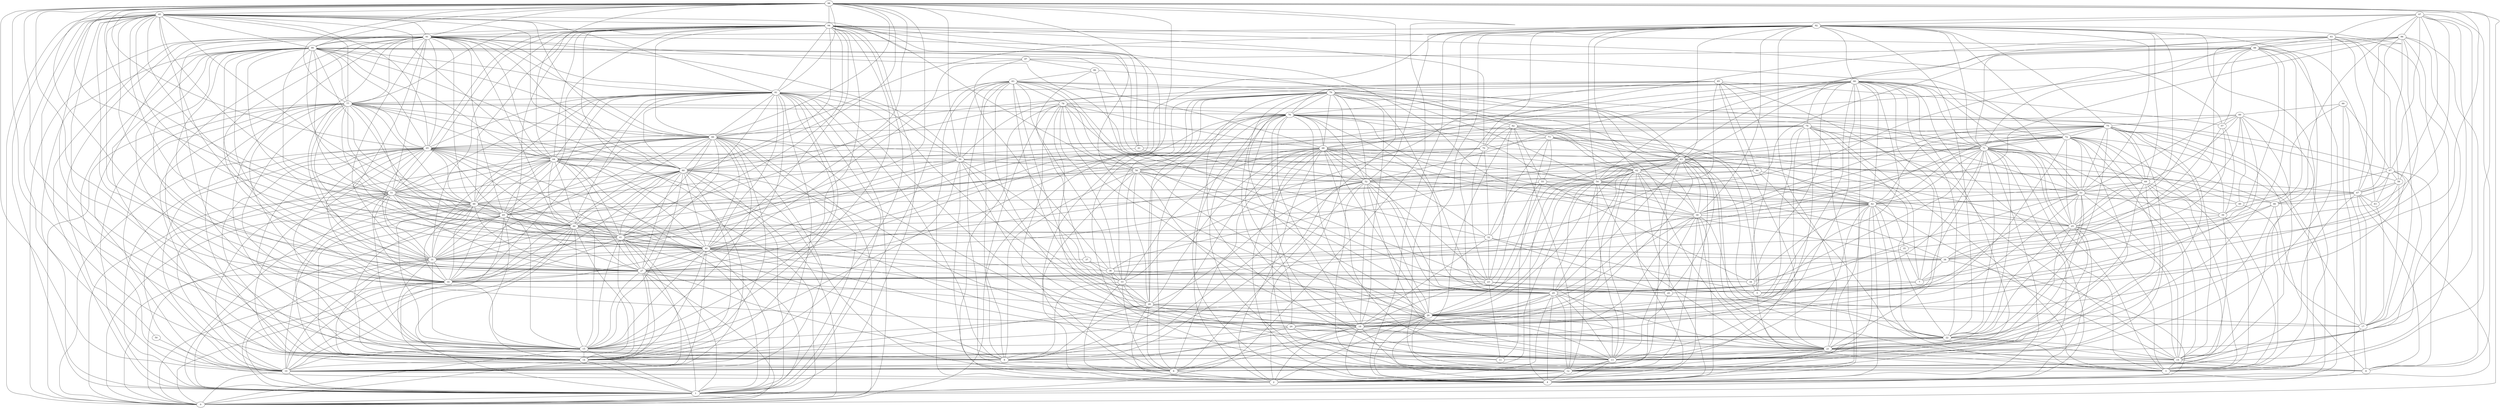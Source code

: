 digraph "sensornet-topology" {
label = "";
rankdir="BT";"0"->"1" [arrowhead = "both"] 
"0"->"10" [arrowhead = "both"] 
"0"->"14" [arrowhead = "both"] 
"0"->"15" [arrowhead = "both"] 
"0"->"16" [arrowhead = "both"] 
"0"->"27" [arrowhead = "both"] 
"0"->"31" [arrowhead = "both"] 
"0"->"41" [arrowhead = "both"] 
"0"->"44" [arrowhead = "both"] 
"0"->"45" [arrowhead = "both"] 
"0"->"48" [arrowhead = "both"] 
"0"->"51" [arrowhead = "both"] 
"0"->"60" [arrowhead = "both"] 
"0"->"64" [arrowhead = "both"] 
"0"->"65" [arrowhead = "both"] 
"0"->"66" [arrowhead = "both"] 
"0"->"77" [arrowhead = "both"] 
"0"->"81" [arrowhead = "both"] 
"0"->"91" [arrowhead = "both"] 
"0"->"94" [arrowhead = "both"] 
"0"->"95" [arrowhead = "both"] 
"0"->"98" [arrowhead = "both"] 
"1"->"4" [arrowhead = "both"] 
"1"->"10" [arrowhead = "both"] 
"1"->"14" [arrowhead = "both"] 
"1"->"15" [arrowhead = "both"] 
"1"->"16" [arrowhead = "both"] 
"1"->"27" [arrowhead = "both"] 
"1"->"31" [arrowhead = "both"] 
"1"->"40" [arrowhead = "both"] 
"1"->"41" [arrowhead = "both"] 
"1"->"44" [arrowhead = "both"] 
"1"->"45" [arrowhead = "both"] 
"1"->"48" [arrowhead = "both"] 
"1"->"60" [arrowhead = "both"] 
"1"->"64" [arrowhead = "both"] 
"1"->"65" [arrowhead = "both"] 
"1"->"66" [arrowhead = "both"] 
"1"->"71" [arrowhead = "both"] 
"1"->"77" [arrowhead = "both"] 
"1"->"81" [arrowhead = "both"] 
"1"->"83" [arrowhead = "both"] 
"1"->"90" [arrowhead = "both"] 
"1"->"91" [arrowhead = "both"] 
"1"->"94" [arrowhead = "both"] 
"1"->"95" [arrowhead = "both"] 
"1"->"98" [arrowhead = "both"] 
"1"->"99" [arrowhead = "both"] 
"2"->"6" [arrowhead = "both"] 
"2"->"12" [arrowhead = "both"] 
"2"->"13" [arrowhead = "both"] 
"2"->"18" [arrowhead = "both"] 
"2"->"26" [arrowhead = "both"] 
"2"->"28" [arrowhead = "both"] 
"2"->"29" [arrowhead = "both"] 
"2"->"33" [arrowhead = "both"] 
"2"->"47" [arrowhead = "both"] 
"2"->"56" [arrowhead = "both"] 
"2"->"62" [arrowhead = "both"] 
"2"->"63" [arrowhead = "both"] 
"2"->"68" [arrowhead = "both"] 
"2"->"74" [arrowhead = "both"] 
"2"->"76" [arrowhead = "both"] 
"2"->"78" [arrowhead = "both"] 
"2"->"79" [arrowhead = "both"] 
"2"->"83" [arrowhead = "both"] 
"3"->"5" [arrowhead = "both"] 
"3"->"17" [arrowhead = "both"] 
"3"->"19" [arrowhead = "both"] 
"3"->"21" [arrowhead = "both"] 
"3"->"22" [arrowhead = "both"] 
"3"->"24" [arrowhead = "both"] 
"3"->"25" [arrowhead = "both"] 
"3"->"39" [arrowhead = "both"] 
"3"->"42" [arrowhead = "both"] 
"3"->"69" [arrowhead = "both"] 
"3"->"71" [arrowhead = "both"] 
"3"->"72" [arrowhead = "both"] 
"3"->"74" [arrowhead = "both"] 
"3"->"75" [arrowhead = "both"] 
"3"->"80" [arrowhead = "both"] 
"3"->"89" [arrowhead = "both"] 
"3"->"92" [arrowhead = "both"] 
"3"->"98" [arrowhead = "both"] 
"4"->"10" [arrowhead = "both"] 
"4"->"12" [arrowhead = "both"] 
"4"->"13" [arrowhead = "both"] 
"4"->"18" [arrowhead = "both"] 
"4"->"21" [arrowhead = "both"] 
"4"->"25" [arrowhead = "both"] 
"4"->"26" [arrowhead = "both"] 
"4"->"29" [arrowhead = "both"] 
"4"->"30" [arrowhead = "both"] 
"4"->"38" [arrowhead = "both"] 
"4"->"42" [arrowhead = "both"] 
"4"->"51" [arrowhead = "both"] 
"4"->"60" [arrowhead = "both"] 
"4"->"62" [arrowhead = "both"] 
"4"->"63" [arrowhead = "both"] 
"4"->"68" [arrowhead = "both"] 
"4"->"71" [arrowhead = "both"] 
"4"->"75" [arrowhead = "both"] 
"4"->"76" [arrowhead = "both"] 
"4"->"79" [arrowhead = "both"] 
"4"->"80" [arrowhead = "both"] 
"4"->"82" [arrowhead = "both"] 
"4"->"88" [arrowhead = "both"] 
"4"->"92" [arrowhead = "both"] 
"5"->"7" [arrowhead = "both"] 
"5"->"23" [arrowhead = "both"] 
"5"->"32" [arrowhead = "both"] 
"5"->"34" [arrowhead = "both"] 
"5"->"53" [arrowhead = "both"] 
"5"->"58" [arrowhead = "both"] 
"5"->"73" [arrowhead = "both"] 
"5"->"82" [arrowhead = "both"] 
"5"->"95" [arrowhead = "both"] 
"6"->"9" [arrowhead = "both"] 
"6"->"18" [arrowhead = "both"] 
"6"->"20" [arrowhead = "both"] 
"6"->"26" [arrowhead = "both"] 
"6"->"28" [arrowhead = "both"] 
"6"->"33" [arrowhead = "both"] 
"6"->"51" [arrowhead = "both"] 
"6"->"52" [arrowhead = "both"] 
"6"->"59" [arrowhead = "both"] 
"6"->"68" [arrowhead = "both"] 
"6"->"69" [arrowhead = "both"] 
"6"->"76" [arrowhead = "both"] 
"6"->"78" [arrowhead = "both"] 
"6"->"83" [arrowhead = "both"] 
"6"->"93" [arrowhead = "both"] 
"7"->"27" [arrowhead = "both"] 
"7"->"35" [arrowhead = "both"] 
"7"->"38" [arrowhead = "both"] 
"7"->"39" [arrowhead = "both"] 
"7"->"73" [arrowhead = "both"] 
"7"->"85" [arrowhead = "both"] 
"7"->"88" [arrowhead = "both"] 
"8"->"17" [arrowhead = "both"] 
"8"->"19" [arrowhead = "both"] 
"8"->"46" [arrowhead = "both"] 
"8"->"47" [arrowhead = "both"] 
"8"->"67" [arrowhead = "both"] 
"8"->"73" [arrowhead = "both"] 
"8"->"77" [arrowhead = "both"] 
"8"->"96" [arrowhead = "both"] 
"8"->"97" [arrowhead = "both"] 
"9"->"15" [arrowhead = "both"] 
"9"->"18" [arrowhead = "both"] 
"9"->"27" [arrowhead = "both"] 
"9"->"28" [arrowhead = "both"] 
"9"->"31" [arrowhead = "both"] 
"9"->"33" [arrowhead = "both"] 
"9"->"41" [arrowhead = "both"] 
"9"->"48" [arrowhead = "both"] 
"9"->"52" [arrowhead = "both"] 
"9"->"56" [arrowhead = "both"] 
"9"->"68" [arrowhead = "both"] 
"9"->"78" [arrowhead = "both"] 
"9"->"81" [arrowhead = "both"] 
"9"->"83" [arrowhead = "both"] 
"9"->"91" [arrowhead = "both"] 
"9"->"97" [arrowhead = "both"] 
"9"->"98" [arrowhead = "both"] 
"10"->"14" [arrowhead = "both"] 
"10"->"15" [arrowhead = "both"] 
"10"->"16" [arrowhead = "both"] 
"10"->"24" [arrowhead = "both"] 
"10"->"27" [arrowhead = "both"] 
"10"->"31" [arrowhead = "both"] 
"10"->"40" [arrowhead = "both"] 
"10"->"41" [arrowhead = "both"] 
"10"->"44" [arrowhead = "both"] 
"10"->"45" [arrowhead = "both"] 
"10"->"47" [arrowhead = "both"] 
"10"->"48" [arrowhead = "both"] 
"10"->"50" [arrowhead = "both"] 
"10"->"51" [arrowhead = "both"] 
"10"->"54" [arrowhead = "both"] 
"10"->"64" [arrowhead = "both"] 
"10"->"65" [arrowhead = "both"] 
"10"->"66" [arrowhead = "both"] 
"10"->"74" [arrowhead = "both"] 
"10"->"77" [arrowhead = "both"] 
"10"->"81" [arrowhead = "both"] 
"10"->"90" [arrowhead = "both"] 
"10"->"91" [arrowhead = "both"] 
"10"->"94" [arrowhead = "both"] 
"10"->"95" [arrowhead = "both"] 
"10"->"98" [arrowhead = "both"] 
"11"->"21" [arrowhead = "both"] 
"11"->"23" [arrowhead = "both"] 
"11"->"28" [arrowhead = "both"] 
"11"->"40" [arrowhead = "both"] 
"11"->"73" [arrowhead = "both"] 
"12"->"13" [arrowhead = "both"] 
"12"->"18" [arrowhead = "both"] 
"12"->"21" [arrowhead = "both"] 
"12"->"26" [arrowhead = "both"] 
"12"->"29" [arrowhead = "both"] 
"12"->"30" [arrowhead = "both"] 
"12"->"42" [arrowhead = "both"] 
"12"->"52" [arrowhead = "both"] 
"12"->"54" [arrowhead = "both"] 
"12"->"63" [arrowhead = "both"] 
"12"->"67" [arrowhead = "both"] 
"12"->"68" [arrowhead = "both"] 
"12"->"71" [arrowhead = "both"] 
"12"->"76" [arrowhead = "both"] 
"12"->"79" [arrowhead = "both"] 
"12"->"80" [arrowhead = "both"] 
"12"->"82" [arrowhead = "both"] 
"12"->"92" [arrowhead = "both"] 
"13"->"18" [arrowhead = "both"] 
"13"->"21" [arrowhead = "both"] 
"13"->"22" [arrowhead = "both"] 
"13"->"25" [arrowhead = "both"] 
"13"->"26" [arrowhead = "both"] 
"13"->"29" [arrowhead = "both"] 
"13"->"30" [arrowhead = "both"] 
"13"->"36" [arrowhead = "both"] 
"13"->"42" [arrowhead = "both"] 
"13"->"52" [arrowhead = "both"] 
"13"->"54" [arrowhead = "both"] 
"13"->"62" [arrowhead = "both"] 
"13"->"65" [arrowhead = "both"] 
"13"->"68" [arrowhead = "both"] 
"13"->"71" [arrowhead = "both"] 
"13"->"72" [arrowhead = "both"] 
"13"->"75" [arrowhead = "both"] 
"13"->"76" [arrowhead = "both"] 
"13"->"79" [arrowhead = "both"] 
"13"->"80" [arrowhead = "both"] 
"13"->"92" [arrowhead = "both"] 
"13"->"93" [arrowhead = "both"] 
"14"->"15" [arrowhead = "both"] 
"14"->"16" [arrowhead = "both"] 
"14"->"23" [arrowhead = "both"] 
"14"->"24" [arrowhead = "both"] 
"14"->"27" [arrowhead = "both"] 
"14"->"28" [arrowhead = "both"] 
"14"->"31" [arrowhead = "both"] 
"14"->"40" [arrowhead = "both"] 
"14"->"41" [arrowhead = "both"] 
"14"->"44" [arrowhead = "both"] 
"14"->"45" [arrowhead = "both"] 
"14"->"48" [arrowhead = "both"] 
"14"->"51" [arrowhead = "both"] 
"14"->"60" [arrowhead = "both"] 
"14"->"65" [arrowhead = "both"] 
"14"->"66" [arrowhead = "both"] 
"14"->"74" [arrowhead = "both"] 
"14"->"77" [arrowhead = "both"] 
"14"->"81" [arrowhead = "both"] 
"14"->"90" [arrowhead = "both"] 
"14"->"91" [arrowhead = "both"] 
"14"->"94" [arrowhead = "both"] 
"14"->"95" [arrowhead = "both"] 
"14"->"98" [arrowhead = "both"] 
"15"->"16" [arrowhead = "both"] 
"15"->"22" [arrowhead = "both"] 
"15"->"27" [arrowhead = "both"] 
"15"->"31" [arrowhead = "both"] 
"15"->"40" [arrowhead = "both"] 
"15"->"41" [arrowhead = "both"] 
"15"->"44" [arrowhead = "both"] 
"15"->"45" [arrowhead = "both"] 
"15"->"48" [arrowhead = "both"] 
"15"->"51" [arrowhead = "both"] 
"15"->"55" [arrowhead = "both"] 
"15"->"59" [arrowhead = "both"] 
"15"->"60" [arrowhead = "both"] 
"15"->"64" [arrowhead = "both"] 
"15"->"66" [arrowhead = "both"] 
"15"->"77" [arrowhead = "both"] 
"15"->"81" [arrowhead = "both"] 
"15"->"90" [arrowhead = "both"] 
"15"->"91" [arrowhead = "both"] 
"15"->"94" [arrowhead = "both"] 
"15"->"95" [arrowhead = "both"] 
"15"->"98" [arrowhead = "both"] 
"16"->"27" [arrowhead = "both"] 
"16"->"31" [arrowhead = "both"] 
"16"->"38" [arrowhead = "both"] 
"16"->"40" [arrowhead = "both"] 
"16"->"41" [arrowhead = "both"] 
"16"->"42" [arrowhead = "both"] 
"16"->"44" [arrowhead = "both"] 
"16"->"45" [arrowhead = "both"] 
"16"->"48" [arrowhead = "both"] 
"16"->"51" [arrowhead = "both"] 
"16"->"60" [arrowhead = "both"] 
"16"->"64" [arrowhead = "both"] 
"16"->"65" [arrowhead = "both"] 
"16"->"75" [arrowhead = "both"] 
"16"->"77" [arrowhead = "both"] 
"16"->"81" [arrowhead = "both"] 
"16"->"90" [arrowhead = "both"] 
"16"->"91" [arrowhead = "both"] 
"16"->"94" [arrowhead = "both"] 
"16"->"95" [arrowhead = "both"] 
"16"->"98" [arrowhead = "both"] 
"17"->"26" [arrowhead = "both"] 
"17"->"43" [arrowhead = "both"] 
"17"->"47" [arrowhead = "both"] 
"17"->"49" [arrowhead = "both"] 
"17"->"58" [arrowhead = "both"] 
"17"->"72" [arrowhead = "both"] 
"17"->"79" [arrowhead = "both"] 
"17"->"93" [arrowhead = "both"] 
"17"->"97" [arrowhead = "both"] 
"17"->"99" [arrowhead = "both"] 
"18"->"26" [arrowhead = "both"] 
"18"->"28" [arrowhead = "both"] 
"18"->"29" [arrowhead = "both"] 
"18"->"30" [arrowhead = "both"] 
"18"->"32" [arrowhead = "both"] 
"18"->"33" [arrowhead = "both"] 
"18"->"52" [arrowhead = "both"] 
"18"->"54" [arrowhead = "both"] 
"18"->"56" [arrowhead = "both"] 
"18"->"59" [arrowhead = "both"] 
"18"->"62" [arrowhead = "both"] 
"18"->"63" [arrowhead = "both"] 
"18"->"71" [arrowhead = "both"] 
"18"->"76" [arrowhead = "both"] 
"18"->"78" [arrowhead = "both"] 
"18"->"79" [arrowhead = "both"] 
"18"->"80" [arrowhead = "both"] 
"18"->"81" [arrowhead = "both"] 
"18"->"83" [arrowhead = "both"] 
"18"->"89" [arrowhead = "both"] 
"19"->"21" [arrowhead = "both"] 
"19"->"22" [arrowhead = "both"] 
"19"->"25" [arrowhead = "both"] 
"19"->"39" [arrowhead = "both"] 
"19"->"42" [arrowhead = "both"] 
"19"->"53" [arrowhead = "both"] 
"19"->"71" [arrowhead = "both"] 
"19"->"72" [arrowhead = "both"] 
"19"->"74" [arrowhead = "both"] 
"19"->"75" [arrowhead = "both"] 
"19"->"84" [arrowhead = "both"] 
"19"->"89" [arrowhead = "both"] 
"19"->"92" [arrowhead = "both"] 
"19"->"95" [arrowhead = "both"] 
"19"->"96" [arrowhead = "both"] 
"20"->"23" [arrowhead = "both"] 
"20"->"32" [arrowhead = "both"] 
"20"->"44" [arrowhead = "both"] 
"20"->"46" [arrowhead = "both"] 
"20"->"56" [arrowhead = "both"] 
"20"->"73" [arrowhead = "both"] 
"20"->"82" [arrowhead = "both"] 
"20"->"96" [arrowhead = "both"] 
"20"->"98" [arrowhead = "both"] 
"21"->"22" [arrowhead = "both"] 
"21"->"25" [arrowhead = "both"] 
"21"->"26" [arrowhead = "both"] 
"21"->"29" [arrowhead = "both"] 
"21"->"30" [arrowhead = "both"] 
"21"->"42" [arrowhead = "both"] 
"21"->"46" [arrowhead = "both"] 
"21"->"53" [arrowhead = "both"] 
"21"->"54" [arrowhead = "both"] 
"21"->"62" [arrowhead = "both"] 
"21"->"63" [arrowhead = "both"] 
"21"->"69" [arrowhead = "both"] 
"21"->"72" [arrowhead = "both"] 
"21"->"75" [arrowhead = "both"] 
"21"->"76" [arrowhead = "both"] 
"21"->"79" [arrowhead = "both"] 
"21"->"80" [arrowhead = "both"] 
"21"->"85" [arrowhead = "both"] 
"21"->"92" [arrowhead = "both"] 
"22"->"24" [arrowhead = "both"] 
"22"->"25" [arrowhead = "both"] 
"22"->"30" [arrowhead = "both"] 
"22"->"42" [arrowhead = "both"] 
"22"->"53" [arrowhead = "both"] 
"22"->"63" [arrowhead = "both"] 
"22"->"65" [arrowhead = "both"] 
"22"->"66" [arrowhead = "both"] 
"22"->"69" [arrowhead = "both"] 
"22"->"71" [arrowhead = "both"] 
"22"->"74" [arrowhead = "both"] 
"22"->"75" [arrowhead = "both"] 
"22"->"80" [arrowhead = "both"] 
"22"->"88" [arrowhead = "both"] 
"22"->"92" [arrowhead = "both"] 
"23"->"32" [arrowhead = "both"] 
"23"->"36" [arrowhead = "both"] 
"23"->"52" [arrowhead = "both"] 
"23"->"55" [arrowhead = "both"] 
"23"->"61" [arrowhead = "both"] 
"23"->"70" [arrowhead = "both"] 
"23"->"82" [arrowhead = "both"] 
"24"->"26" [arrowhead = "both"] 
"24"->"53" [arrowhead = "both"] 
"24"->"60" [arrowhead = "both"] 
"24"->"64" [arrowhead = "both"] 
"24"->"72" [arrowhead = "both"] 
"24"->"76" [arrowhead = "both"] 
"25"->"30" [arrowhead = "both"] 
"25"->"39" [arrowhead = "both"] 
"25"->"42" [arrowhead = "both"] 
"25"->"53" [arrowhead = "both"] 
"25"->"54" [arrowhead = "both"] 
"25"->"63" [arrowhead = "both"] 
"25"->"69" [arrowhead = "both"] 
"25"->"71" [arrowhead = "both"] 
"25"->"72" [arrowhead = "both"] 
"25"->"80" [arrowhead = "both"] 
"25"->"89" [arrowhead = "both"] 
"25"->"92" [arrowhead = "both"] 
"26"->"27" [arrowhead = "both"] 
"26"->"28" [arrowhead = "both"] 
"26"->"29" [arrowhead = "both"] 
"26"->"30" [arrowhead = "both"] 
"26"->"40" [arrowhead = "both"] 
"26"->"52" [arrowhead = "both"] 
"26"->"54" [arrowhead = "both"] 
"26"->"56" [arrowhead = "both"] 
"26"->"62" [arrowhead = "both"] 
"26"->"63" [arrowhead = "both"] 
"26"->"67" [arrowhead = "both"] 
"26"->"68" [arrowhead = "both"] 
"26"->"71" [arrowhead = "both"] 
"26"->"74" [arrowhead = "both"] 
"26"->"78" [arrowhead = "both"] 
"26"->"79" [arrowhead = "both"] 
"26"->"80" [arrowhead = "both"] 
"26"->"92" [arrowhead = "both"] 
"26"->"94" [arrowhead = "both"] 
"27"->"31" [arrowhead = "both"] 
"27"->"40" [arrowhead = "both"] 
"27"->"41" [arrowhead = "both"] 
"27"->"44" [arrowhead = "both"] 
"27"->"45" [arrowhead = "both"] 
"27"->"48" [arrowhead = "both"] 
"27"->"51" [arrowhead = "both"] 
"27"->"60" [arrowhead = "both"] 
"27"->"64" [arrowhead = "both"] 
"27"->"65" [arrowhead = "both"] 
"27"->"66" [arrowhead = "both"] 
"27"->"76" [arrowhead = "both"] 
"27"->"81" [arrowhead = "both"] 
"27"->"88" [arrowhead = "both"] 
"27"->"90" [arrowhead = "both"] 
"27"->"91" [arrowhead = "both"] 
"27"->"94" [arrowhead = "both"] 
"27"->"95" [arrowhead = "both"] 
"27"->"98" [arrowhead = "both"] 
"28"->"29" [arrowhead = "both"] 
"28"->"33" [arrowhead = "both"] 
"28"->"52" [arrowhead = "both"] 
"28"->"56" [arrowhead = "both"] 
"28"->"59" [arrowhead = "both"] 
"28"->"68" [arrowhead = "both"] 
"28"->"76" [arrowhead = "both"] 
"28"->"79" [arrowhead = "both"] 
"28"->"81" [arrowhead = "both"] 
"28"->"83" [arrowhead = "both"] 
"29"->"30" [arrowhead = "both"] 
"29"->"33" [arrowhead = "both"] 
"29"->"52" [arrowhead = "both"] 
"29"->"53" [arrowhead = "both"] 
"29"->"54" [arrowhead = "both"] 
"29"->"62" [arrowhead = "both"] 
"29"->"63" [arrowhead = "both"] 
"29"->"68" [arrowhead = "both"] 
"29"->"71" [arrowhead = "both"] 
"29"->"76" [arrowhead = "both"] 
"29"->"78" [arrowhead = "both"] 
"29"->"80" [arrowhead = "both"] 
"29"->"83" [arrowhead = "both"] 
"30"->"42" [arrowhead = "both"] 
"30"->"54" [arrowhead = "both"] 
"30"->"62" [arrowhead = "both"] 
"30"->"63" [arrowhead = "both"] 
"30"->"68" [arrowhead = "both"] 
"30"->"71" [arrowhead = "both"] 
"30"->"72" [arrowhead = "both"] 
"30"->"75" [arrowhead = "both"] 
"30"->"76" [arrowhead = "both"] 
"30"->"79" [arrowhead = "both"] 
"30"->"92" [arrowhead = "both"] 
"31"->"40" [arrowhead = "both"] 
"31"->"41" [arrowhead = "both"] 
"31"->"44" [arrowhead = "both"] 
"31"->"45" [arrowhead = "both"] 
"31"->"48" [arrowhead = "both"] 
"31"->"51" [arrowhead = "both"] 
"31"->"59" [arrowhead = "both"] 
"31"->"60" [arrowhead = "both"] 
"31"->"64" [arrowhead = "both"] 
"31"->"65" [arrowhead = "both"] 
"31"->"66" [arrowhead = "both"] 
"31"->"77" [arrowhead = "both"] 
"31"->"83" [arrowhead = "both"] 
"31"->"85" [arrowhead = "both"] 
"31"->"90" [arrowhead = "both"] 
"31"->"91" [arrowhead = "both"] 
"31"->"94" [arrowhead = "both"] 
"31"->"95" [arrowhead = "both"] 
"31"->"98" [arrowhead = "both"] 
"32"->"44" [arrowhead = "both"] 
"32"->"55" [arrowhead = "both"] 
"32"->"68" [arrowhead = "both"] 
"32"->"70" [arrowhead = "both"] 
"32"->"73" [arrowhead = "both"] 
"32"->"86" [arrowhead = "both"] 
"33"->"36" [arrowhead = "both"] 
"33"->"37" [arrowhead = "both"] 
"33"->"52" [arrowhead = "both"] 
"33"->"56" [arrowhead = "both"] 
"33"->"59" [arrowhead = "both"] 
"33"->"68" [arrowhead = "both"] 
"33"->"78" [arrowhead = "both"] 
"33"->"79" [arrowhead = "both"] 
"34"->"35" [arrowhead = "both"] 
"34"->"36" [arrowhead = "both"] 
"34"->"42" [arrowhead = "both"] 
"34"->"55" [arrowhead = "both"] 
"34"->"85" [arrowhead = "both"] 
"34"->"90" [arrowhead = "both"] 
"35"->"57" [arrowhead = "both"] 
"35"->"84" [arrowhead = "both"] 
"36"->"37" [arrowhead = "both"] 
"36"->"40" [arrowhead = "both"] 
"36"->"63" [arrowhead = "both"] 
"36"->"83" [arrowhead = "both"] 
"36"->"85" [arrowhead = "both"] 
"36"->"87" [arrowhead = "both"] 
"37"->"40" [arrowhead = "both"] 
"37"->"86" [arrowhead = "both"] 
"38"->"40" [arrowhead = "both"] 
"38"->"43" [arrowhead = "both"] 
"38"->"44" [arrowhead = "both"] 
"38"->"46" [arrowhead = "both"] 
"38"->"54" [arrowhead = "both"] 
"38"->"57" [arrowhead = "both"] 
"38"->"93" [arrowhead = "both"] 
"38"->"94" [arrowhead = "both"] 
"38"->"96" [arrowhead = "both"] 
"39"->"49" [arrowhead = "both"] 
"39"->"53" [arrowhead = "both"] 
"39"->"57" [arrowhead = "both"] 
"39"->"69" [arrowhead = "both"] 
"39"->"75" [arrowhead = "both"] 
"39"->"99" [arrowhead = "both"] 
"40"->"41" [arrowhead = "both"] 
"40"->"44" [arrowhead = "both"] 
"40"->"45" [arrowhead = "both"] 
"40"->"48" [arrowhead = "both"] 
"40"->"51" [arrowhead = "both"] 
"40"->"60" [arrowhead = "both"] 
"40"->"61" [arrowhead = "both"] 
"40"->"62" [arrowhead = "both"] 
"40"->"64" [arrowhead = "both"] 
"40"->"65" [arrowhead = "both"] 
"40"->"66" [arrowhead = "both"] 
"40"->"77" [arrowhead = "both"] 
"40"->"81" [arrowhead = "both"] 
"40"->"87" [arrowhead = "both"] 
"40"->"91" [arrowhead = "both"] 
"40"->"92" [arrowhead = "both"] 
"40"->"94" [arrowhead = "both"] 
"40"->"95" [arrowhead = "both"] 
"40"->"98" [arrowhead = "both"] 
"41"->"42" [arrowhead = "both"] 
"41"->"44" [arrowhead = "both"] 
"41"->"45" [arrowhead = "both"] 
"41"->"48" [arrowhead = "both"] 
"41"->"51" [arrowhead = "both"] 
"41"->"59" [arrowhead = "both"] 
"41"->"60" [arrowhead = "both"] 
"41"->"64" [arrowhead = "both"] 
"41"->"65" [arrowhead = "both"] 
"41"->"66" [arrowhead = "both"] 
"41"->"77" [arrowhead = "both"] 
"41"->"81" [arrowhead = "both"] 
"41"->"84" [arrowhead = "both"] 
"41"->"90" [arrowhead = "both"] 
"41"->"94" [arrowhead = "both"] 
"41"->"95" [arrowhead = "both"] 
"41"->"98" [arrowhead = "both"] 
"42"->"47" [arrowhead = "both"] 
"42"->"52" [arrowhead = "both"] 
"42"->"53" [arrowhead = "both"] 
"42"->"54" [arrowhead = "both"] 
"42"->"62" [arrowhead = "both"] 
"42"->"63" [arrowhead = "both"] 
"42"->"66" [arrowhead = "both"] 
"42"->"69" [arrowhead = "both"] 
"42"->"71" [arrowhead = "both"] 
"42"->"72" [arrowhead = "both"] 
"42"->"75" [arrowhead = "both"] 
"42"->"80" [arrowhead = "both"] 
"42"->"91" [arrowhead = "both"] 
"43"->"47" [arrowhead = "both"] 
"43"->"67" [arrowhead = "both"] 
"43"->"88" [arrowhead = "both"] 
"43"->"97" [arrowhead = "both"] 
"44"->"45" [arrowhead = "both"] 
"44"->"48" [arrowhead = "both"] 
"44"->"51" [arrowhead = "both"] 
"44"->"60" [arrowhead = "both"] 
"44"->"64" [arrowhead = "both"] 
"44"->"65" [arrowhead = "both"] 
"44"->"66" [arrowhead = "both"] 
"44"->"70" [arrowhead = "both"] 
"44"->"77" [arrowhead = "both"] 
"44"->"81" [arrowhead = "both"] 
"44"->"88" [arrowhead = "both"] 
"44"->"90" [arrowhead = "both"] 
"44"->"91" [arrowhead = "both"] 
"44"->"95" [arrowhead = "both"] 
"44"->"98" [arrowhead = "both"] 
"45"->"48" [arrowhead = "both"] 
"45"->"51" [arrowhead = "both"] 
"45"->"56" [arrowhead = "both"] 
"45"->"60" [arrowhead = "both"] 
"45"->"64" [arrowhead = "both"] 
"45"->"65" [arrowhead = "both"] 
"45"->"66" [arrowhead = "both"] 
"45"->"77" [arrowhead = "both"] 
"45"->"80" [arrowhead = "both"] 
"45"->"81" [arrowhead = "both"] 
"45"->"90" [arrowhead = "both"] 
"45"->"91" [arrowhead = "both"] 
"45"->"94" [arrowhead = "both"] 
"45"->"98" [arrowhead = "both"] 
"46"->"47" [arrowhead = "both"] 
"46"->"58" [arrowhead = "both"] 
"46"->"70" [arrowhead = "both"] 
"46"->"71" [arrowhead = "both"] 
"46"->"88" [arrowhead = "both"] 
"46"->"97" [arrowhead = "both"] 
"47"->"52" [arrowhead = "both"] 
"47"->"58" [arrowhead = "both"] 
"47"->"64" [arrowhead = "both"] 
"47"->"67" [arrowhead = "both"] 
"47"->"92" [arrowhead = "both"] 
"47"->"93" [arrowhead = "both"] 
"47"->"96" [arrowhead = "both"] 
"48"->"51" [arrowhead = "both"] 
"48"->"59" [arrowhead = "both"] 
"48"->"60" [arrowhead = "both"] 
"48"->"64" [arrowhead = "both"] 
"48"->"65" [arrowhead = "both"] 
"48"->"66" [arrowhead = "both"] 
"48"->"77" [arrowhead = "both"] 
"48"->"81" [arrowhead = "both"] 
"48"->"90" [arrowhead = "both"] 
"48"->"91" [arrowhead = "both"] 
"48"->"94" [arrowhead = "both"] 
"48"->"95" [arrowhead = "both"] 
"48"->"96" [arrowhead = "both"] 
"49"->"53" [arrowhead = "both"] 
"49"->"59" [arrowhead = "both"] 
"49"->"67" [arrowhead = "both"] 
"49"->"89" [arrowhead = "both"] 
"50"->"91" [arrowhead = "both"] 
"51"->"54" [arrowhead = "both"] 
"51"->"60" [arrowhead = "both"] 
"51"->"64" [arrowhead = "both"] 
"51"->"65" [arrowhead = "both"] 
"51"->"66" [arrowhead = "both"] 
"51"->"77" [arrowhead = "both"] 
"51"->"81" [arrowhead = "both"] 
"51"->"90" [arrowhead = "both"] 
"51"->"91" [arrowhead = "both"] 
"51"->"94" [arrowhead = "both"] 
"51"->"95" [arrowhead = "both"] 
"51"->"98" [arrowhead = "both"] 
"52"->"56" [arrowhead = "both"] 
"52"->"62" [arrowhead = "both"] 
"52"->"63" [arrowhead = "both"] 
"52"->"68" [arrowhead = "both"] 
"52"->"76" [arrowhead = "both"] 
"52"->"78" [arrowhead = "both"] 
"52"->"79" [arrowhead = "both"] 
"52"->"83" [arrowhead = "both"] 
"52"->"88" [arrowhead = "both"] 
"52"->"97" [arrowhead = "both"] 
"53"->"55" [arrowhead = "both"] 
"53"->"69" [arrowhead = "both"] 
"53"->"71" [arrowhead = "both"] 
"53"->"72" [arrowhead = "both"] 
"53"->"74" [arrowhead = "both"] 
"53"->"75" [arrowhead = "both"] 
"53"->"89" [arrowhead = "both"] 
"53"->"90" [arrowhead = "both"] 
"53"->"91" [arrowhead = "both"] 
"53"->"92" [arrowhead = "both"] 
"54"->"60" [arrowhead = "both"] 
"54"->"62" [arrowhead = "both"] 
"54"->"63" [arrowhead = "both"] 
"54"->"68" [arrowhead = "both"] 
"54"->"71" [arrowhead = "both"] 
"54"->"75" [arrowhead = "both"] 
"54"->"76" [arrowhead = "both"] 
"54"->"79" [arrowhead = "both"] 
"54"->"80" [arrowhead = "both"] 
"54"->"88" [arrowhead = "both"] 
"54"->"92" [arrowhead = "both"] 
"55"->"73" [arrowhead = "both"] 
"55"->"82" [arrowhead = "both"] 
"55"->"84" [arrowhead = "both"] 
"56"->"59" [arrowhead = "both"] 
"56"->"68" [arrowhead = "both"] 
"56"->"70" [arrowhead = "both"] 
"56"->"76" [arrowhead = "both"] 
"56"->"78" [arrowhead = "both"] 
"56"->"83" [arrowhead = "both"] 
"56"->"93" [arrowhead = "both"] 
"56"->"95" [arrowhead = "both"] 
"57"->"85" [arrowhead = "both"] 
"57"->"88" [arrowhead = "both"] 
"57"->"89" [arrowhead = "both"] 
"57"->"94" [arrowhead = "both"] 
"58"->"67" [arrowhead = "both"] 
"58"->"77" [arrowhead = "both"] 
"58"->"96" [arrowhead = "both"] 
"58"->"97" [arrowhead = "both"] 
"59"->"65" [arrowhead = "both"] 
"59"->"68" [arrowhead = "both"] 
"59"->"78" [arrowhead = "both"] 
"59"->"81" [arrowhead = "both"] 
"59"->"83" [arrowhead = "both"] 
"59"->"91" [arrowhead = "both"] 
"59"->"98" [arrowhead = "both"] 
"60"->"64" [arrowhead = "both"] 
"60"->"65" [arrowhead = "both"] 
"60"->"66" [arrowhead = "both"] 
"60"->"74" [arrowhead = "both"] 
"60"->"77" [arrowhead = "both"] 
"60"->"80" [arrowhead = "both"] 
"60"->"81" [arrowhead = "both"] 
"60"->"90" [arrowhead = "both"] 
"60"->"91" [arrowhead = "both"] 
"60"->"94" [arrowhead = "both"] 
"60"->"95" [arrowhead = "both"] 
"60"->"98" [arrowhead = "both"] 
"61"->"73" [arrowhead = "both"] 
"61"->"90" [arrowhead = "both"] 
"61"->"94" [arrowhead = "both"] 
"62"->"63" [arrowhead = "both"] 
"62"->"68" [arrowhead = "both"] 
"62"->"71" [arrowhead = "both"] 
"62"->"76" [arrowhead = "both"] 
"62"->"79" [arrowhead = "both"] 
"62"->"80" [arrowhead = "both"] 
"62"->"92" [arrowhead = "both"] 
"63"->"68" [arrowhead = "both"] 
"63"->"71" [arrowhead = "both"] 
"63"->"72" [arrowhead = "both"] 
"63"->"75" [arrowhead = "both"] 
"63"->"76" [arrowhead = "both"] 
"63"->"79" [arrowhead = "both"] 
"63"->"80" [arrowhead = "both"] 
"63"->"83" [arrowhead = "both"] 
"63"->"86" [arrowhead = "both"] 
"63"->"92" [arrowhead = "both"] 
"64"->"65" [arrowhead = "both"] 
"64"->"66" [arrowhead = "both"] 
"64"->"70" [arrowhead = "both"] 
"64"->"74" [arrowhead = "both"] 
"64"->"77" [arrowhead = "both"] 
"64"->"81" [arrowhead = "both"] 
"64"->"90" [arrowhead = "both"] 
"64"->"91" [arrowhead = "both"] 
"64"->"94" [arrowhead = "both"] 
"64"->"95" [arrowhead = "both"] 
"64"->"98" [arrowhead = "both"] 
"65"->"66" [arrowhead = "both"] 
"65"->"72" [arrowhead = "both"] 
"65"->"74" [arrowhead = "both"] 
"65"->"77" [arrowhead = "both"] 
"65"->"81" [arrowhead = "both"] 
"65"->"90" [arrowhead = "both"] 
"65"->"91" [arrowhead = "both"] 
"65"->"94" [arrowhead = "both"] 
"65"->"95" [arrowhead = "both"] 
"65"->"98" [arrowhead = "both"] 
"66"->"77" [arrowhead = "both"] 
"66"->"81" [arrowhead = "both"] 
"66"->"85" [arrowhead = "both"] 
"66"->"90" [arrowhead = "both"] 
"66"->"91" [arrowhead = "both"] 
"66"->"92" [arrowhead = "both"] 
"66"->"94" [arrowhead = "both"] 
"66"->"95" [arrowhead = "both"] 
"66"->"98" [arrowhead = "both"] 
"67"->"76" [arrowhead = "both"] 
"67"->"93" [arrowhead = "both"] 
"67"->"97" [arrowhead = "both"] 
"67"->"99" [arrowhead = "both"] 
"68"->"76" [arrowhead = "both"] 
"68"->"78" [arrowhead = "both"] 
"68"->"79" [arrowhead = "both"] 
"68"->"80" [arrowhead = "both"] 
"68"->"82" [arrowhead = "both"] 
"68"->"83" [arrowhead = "both"] 
"69"->"71" [arrowhead = "both"] 
"69"->"72" [arrowhead = "both"] 
"69"->"75" [arrowhead = "both"] 
"69"->"89" [arrowhead = "both"] 
"69"->"92" [arrowhead = "both"] 
"70"->"73" [arrowhead = "both"] 
"70"->"82" [arrowhead = "both"] 
"70"->"94" [arrowhead = "both"] 
"70"->"96" [arrowhead = "both"] 
"71"->"72" [arrowhead = "both"] 
"71"->"75" [arrowhead = "both"] 
"71"->"76" [arrowhead = "both"] 
"71"->"79" [arrowhead = "both"] 
"71"->"80" [arrowhead = "both"] 
"71"->"92" [arrowhead = "both"] 
"71"->"93" [arrowhead = "both"] 
"71"->"96" [arrowhead = "both"] 
"72"->"74" [arrowhead = "both"] 
"72"->"75" [arrowhead = "both"] 
"72"->"80" [arrowhead = "both"] 
"72"->"92" [arrowhead = "both"] 
"73"->"82" [arrowhead = "both"] 
"74"->"76" [arrowhead = "both"] 
"74"->"93" [arrowhead = "both"] 
"75"->"80" [arrowhead = "both"] 
"75"->"89" [arrowhead = "both"] 
"75"->"92" [arrowhead = "both"] 
"76"->"77" [arrowhead = "both"] 
"76"->"78" [arrowhead = "both"] 
"76"->"79" [arrowhead = "both"] 
"76"->"80" [arrowhead = "both"] 
"76"->"85" [arrowhead = "both"] 
"77"->"81" [arrowhead = "both"] 
"77"->"90" [arrowhead = "both"] 
"77"->"91" [arrowhead = "both"] 
"77"->"94" [arrowhead = "both"] 
"77"->"95" [arrowhead = "both"] 
"77"->"98" [arrowhead = "both"] 
"78"->"79" [arrowhead = "both"] 
"78"->"83" [arrowhead = "both"] 
"79"->"80" [arrowhead = "both"] 
"79"->"83" [arrowhead = "both"] 
"80"->"92" [arrowhead = "both"] 
"81"->"85" [arrowhead = "both"] 
"81"->"90" [arrowhead = "both"] 
"81"->"91" [arrowhead = "both"] 
"81"->"94" [arrowhead = "both"] 
"81"->"95" [arrowhead = "both"] 
"81"->"98" [arrowhead = "both"] 
"82"->"87" [arrowhead = "both"] 
"82"->"89" [arrowhead = "both"] 
"83"->"86" [arrowhead = "both"] 
"84"->"85" [arrowhead = "both"] 
"86"->"87" [arrowhead = "both"] 
"87"->"88" [arrowhead = "both"] 
"87"->"90" [arrowhead = "both"] 
"88"->"93" [arrowhead = "both"] 
"88"->"94" [arrowhead = "both"] 
"88"->"96" [arrowhead = "both"] 
"89"->"99" [arrowhead = "both"] 
"90"->"91" [arrowhead = "both"] 
"90"->"94" [arrowhead = "both"] 
"90"->"95" [arrowhead = "both"] 
"90"->"98" [arrowhead = "both"] 
"91"->"92" [arrowhead = "both"] 
"91"->"94" [arrowhead = "both"] 
"91"->"95" [arrowhead = "both"] 
"91"->"98" [arrowhead = "both"] 
"92"->"97" [arrowhead = "both"] 
"93"->"97" [arrowhead = "both"] 
"94"->"95" [arrowhead = "both"] 
"94"->"98" [arrowhead = "both"] 
"95"->"98" [arrowhead = "both"] 
"96"->"97" [arrowhead = "both"] 
}